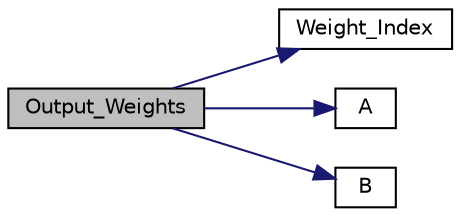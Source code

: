 digraph "Output_Weights"
{
  edge [fontname="Helvetica",fontsize="10",labelfontname="Helvetica",labelfontsize="10"];
  node [fontname="Helvetica",fontsize="10",shape=record];
  rankdir="LR";
  Node15 [label="Output_Weights",height=0.2,width=0.4,color="black", fillcolor="grey75", style="filled", fontcolor="black"];
  Node15 -> Node16 [color="midnightblue",fontsize="10",style="solid",fontname="Helvetica"];
  Node16 [label="Weight_Index",height=0.2,width=0.4,color="black", fillcolor="white", style="filled",URL="$_data___generator_2_prototypes_8h.html#afe52b0913e9641a3263b6a3672900d0c"];
  Node15 -> Node17 [color="midnightblue",fontsize="10",style="solid",fontname="Helvetica"];
  Node17 [label="A",height=0.2,width=0.4,color="black", fillcolor="white", style="filled",URL="$_data___generator_2_prototypes_8h.html#af848dc3b07b88f9286b59860c94b3f42"];
  Node15 -> Node18 [color="midnightblue",fontsize="10",style="solid",fontname="Helvetica"];
  Node18 [label="B",height=0.2,width=0.4,color="black", fillcolor="white", style="filled",URL="$_data___generator_2_prototypes_8h.html#a4b8f9baf3002537eae57e8c034e3a388"];
}
